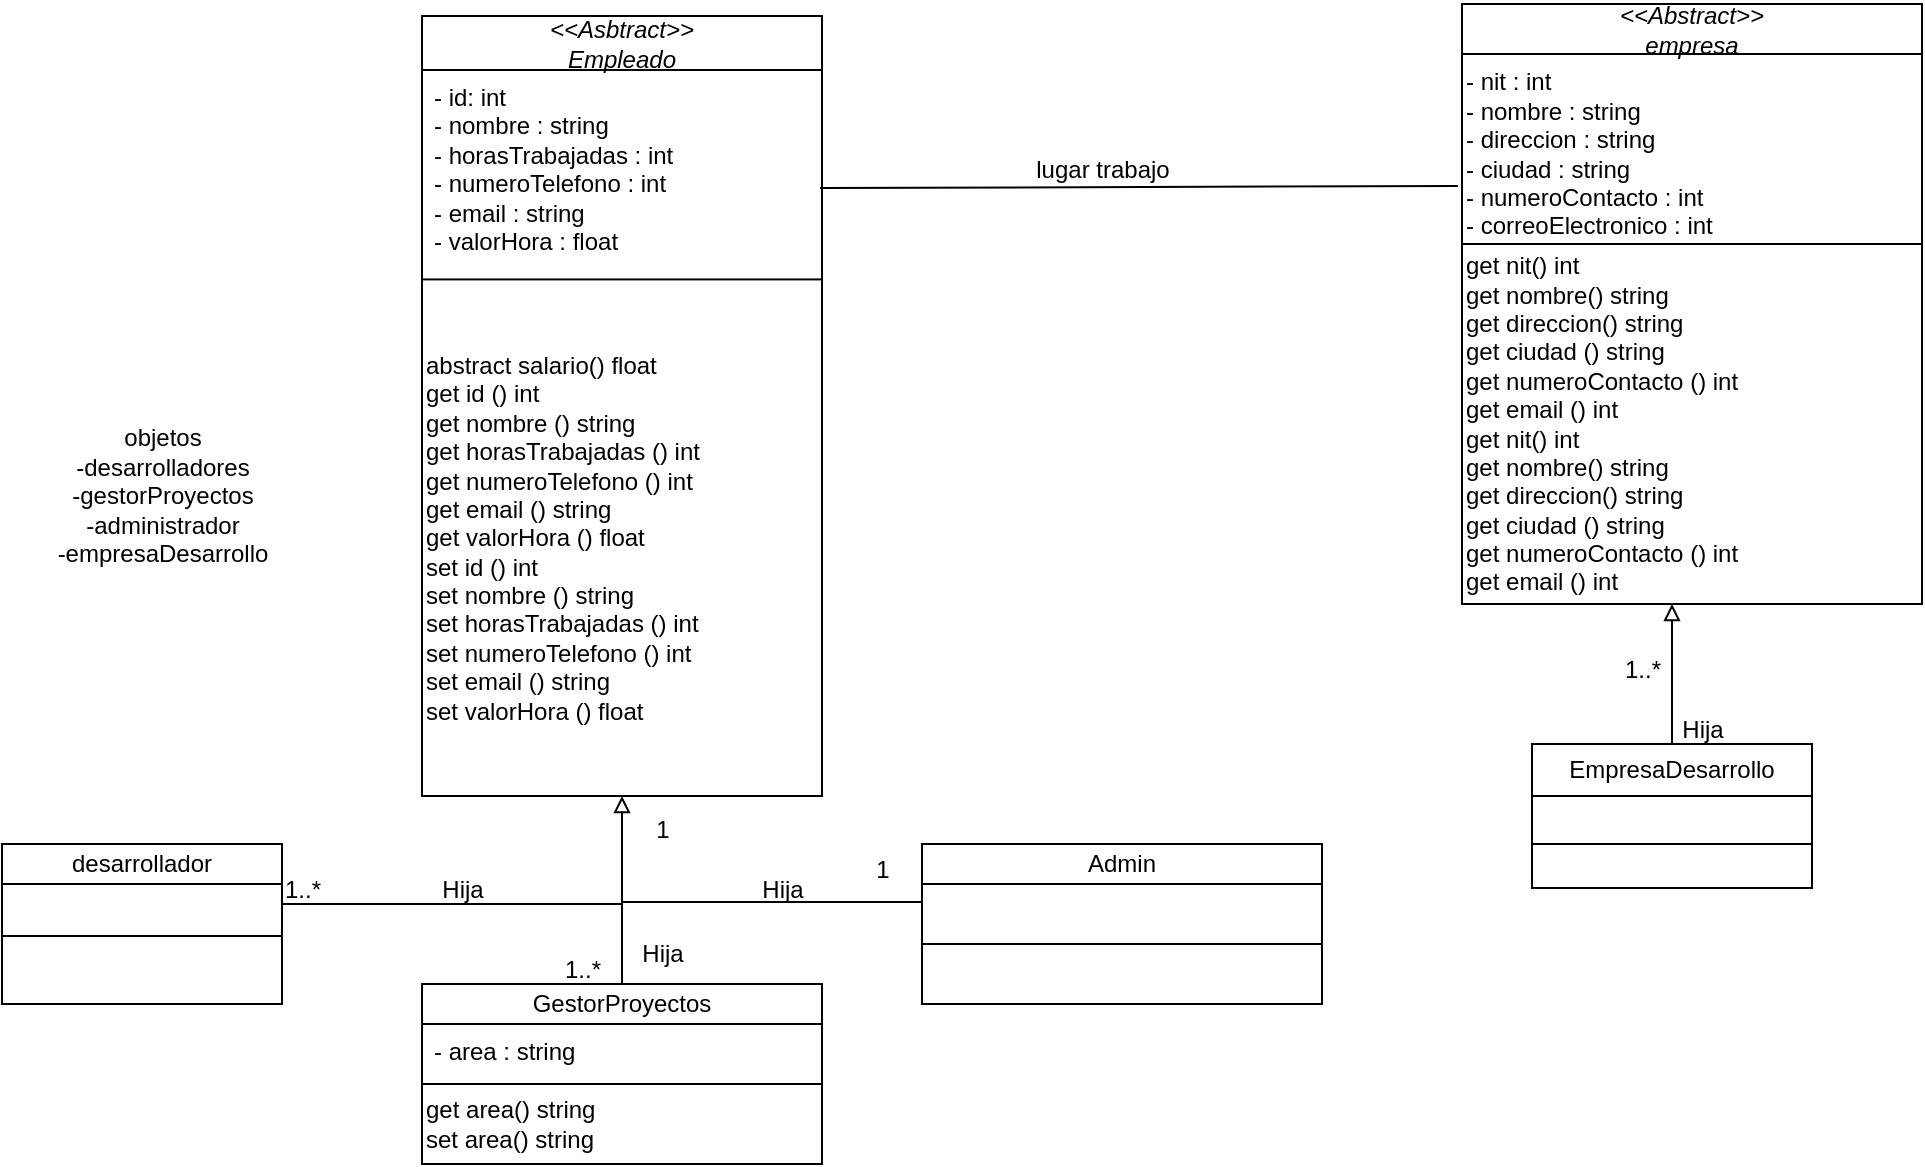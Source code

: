 <mxfile version="27.1.5">
  <diagram id="C5RBs43oDa-KdzZeNtuy" name="Page-1">
    <mxGraphModel dx="1404" dy="1919" grid="1" gridSize="10" guides="1" tooltips="1" connect="1" arrows="1" fold="1" page="1" pageScale="1" pageWidth="827" pageHeight="1169" math="0" shadow="0">
      <root>
        <mxCell id="WIyWlLk6GJQsqaUBKTNV-0" />
        <mxCell id="WIyWlLk6GJQsqaUBKTNV-1" parent="WIyWlLk6GJQsqaUBKTNV-0" />
        <mxCell id="eQQbHNW9Zh0sPVYtzJ5o-6" value="objetos&lt;div&gt;-desarrolladores&lt;/div&gt;&lt;div&gt;-gestorProyectos&lt;/div&gt;&lt;div&gt;-administrador&lt;/div&gt;&lt;div&gt;-empresaDesarrollo&lt;/div&gt;&lt;div&gt;&lt;br&gt;&lt;/div&gt;" style="text;html=1;align=center;verticalAlign=middle;resizable=0;points=[];autosize=1;strokeColor=none;fillColor=none;" parent="WIyWlLk6GJQsqaUBKTNV-1" vertex="1">
          <mxGeometry x="35" y="-7" width="130" height="100" as="geometry" />
        </mxCell>
        <mxCell id="eQQbHNW9Zh0sPVYtzJ5o-22" value="" style="group" parent="WIyWlLk6GJQsqaUBKTNV-1" vertex="1" connectable="0">
          <mxGeometry x="20" y="210" width="140" height="80" as="geometry" />
        </mxCell>
        <mxCell id="eQQbHNW9Zh0sPVYtzJ5o-17" value="desarrollador" style="swimlane;fontStyle=0;childLayout=stackLayout;horizontal=1;startSize=20;fillColor=none;horizontalStack=0;resizeParent=1;resizeParentMax=0;resizeLast=0;collapsible=1;marginBottom=0;whiteSpace=wrap;html=1;" parent="eQQbHNW9Zh0sPVYtzJ5o-22" vertex="1">
          <mxGeometry width="140" height="46" as="geometry" />
        </mxCell>
        <mxCell id="eQQbHNW9Zh0sPVYtzJ5o-21" value="" style="html=1;whiteSpace=wrap;" parent="eQQbHNW9Zh0sPVYtzJ5o-22" vertex="1">
          <mxGeometry y="46" width="140" height="34" as="geometry" />
        </mxCell>
        <mxCell id="eQQbHNW9Zh0sPVYtzJ5o-40" value="" style="group" parent="WIyWlLk6GJQsqaUBKTNV-1" vertex="1" connectable="0">
          <mxGeometry x="230" y="280" width="200" height="90" as="geometry" />
        </mxCell>
        <mxCell id="eQQbHNW9Zh0sPVYtzJ5o-37" value="GestorProyectos" style="swimlane;fontStyle=0;childLayout=stackLayout;horizontal=1;startSize=20;fillColor=none;horizontalStack=0;resizeParent=1;resizeParentMax=0;resizeLast=0;collapsible=1;marginBottom=0;whiteSpace=wrap;html=1;movable=1;resizable=1;rotatable=1;deletable=1;editable=1;locked=0;connectable=1;" parent="eQQbHNW9Zh0sPVYtzJ5o-40" vertex="1">
          <mxGeometry width="200" height="50" as="geometry" />
        </mxCell>
        <mxCell id="eQQbHNW9Zh0sPVYtzJ5o-38" value="&lt;div&gt;- area : string&lt;/div&gt;&lt;div&gt;&lt;br&gt;&lt;/div&gt;" style="text;strokeColor=none;fillColor=none;align=left;verticalAlign=top;spacingLeft=4;spacingRight=4;overflow=hidden;rotatable=1;points=[[0,0.5],[1,0.5]];portConstraint=eastwest;whiteSpace=wrap;html=1;movable=1;resizable=1;deletable=1;editable=1;locked=0;connectable=1;" parent="eQQbHNW9Zh0sPVYtzJ5o-37" vertex="1">
          <mxGeometry y="20" width="200" height="30" as="geometry" />
        </mxCell>
        <mxCell id="eQQbHNW9Zh0sPVYtzJ5o-39" value="get area() string&lt;div&gt;set area() string&lt;/div&gt;" style="html=1;whiteSpace=wrap;movable=1;resizable=1;rotatable=1;deletable=1;editable=1;locked=0;connectable=1;align=left;" parent="eQQbHNW9Zh0sPVYtzJ5o-40" vertex="1">
          <mxGeometry y="50" width="200" height="40" as="geometry" />
        </mxCell>
        <mxCell id="eQQbHNW9Zh0sPVYtzJ5o-43" value="Admin" style="swimlane;fontStyle=0;childLayout=stackLayout;horizontal=1;startSize=20;fillColor=none;horizontalStack=0;resizeParent=1;resizeParentMax=0;resizeLast=0;collapsible=1;marginBottom=0;whiteSpace=wrap;html=1;movable=1;resizable=1;rotatable=1;deletable=1;editable=1;locked=0;connectable=1;container=0;" parent="WIyWlLk6GJQsqaUBKTNV-1" vertex="1">
          <mxGeometry x="480" y="210" width="200" height="50" as="geometry" />
        </mxCell>
        <mxCell id="eQQbHNW9Zh0sPVYtzJ5o-44" value="&lt;div&gt;&lt;br&gt;&lt;/div&gt;" style="text;strokeColor=none;fillColor=none;align=left;verticalAlign=top;spacingLeft=4;spacingRight=4;overflow=hidden;rotatable=1;points=[[0,0.5],[1,0.5]];portConstraint=eastwest;whiteSpace=wrap;html=1;movable=1;resizable=1;deletable=1;editable=1;locked=0;connectable=1;" parent="eQQbHNW9Zh0sPVYtzJ5o-43" vertex="1">
          <mxGeometry y="20" width="200" height="30" as="geometry" />
        </mxCell>
        <mxCell id="eQQbHNW9Zh0sPVYtzJ5o-45" value="" style="html=1;whiteSpace=wrap;movable=1;resizable=1;rotatable=1;deletable=1;editable=1;locked=0;connectable=1;align=left;container=0;" parent="WIyWlLk6GJQsqaUBKTNV-1" vertex="1">
          <mxGeometry x="480" y="260" width="200" height="30" as="geometry" />
        </mxCell>
        <mxCell id="9xxrq-12cL4ipkR8ukaH-4" value="" style="group" parent="WIyWlLk6GJQsqaUBKTNV-1" vertex="1" connectable="0">
          <mxGeometry x="785" y="160" width="140" height="72" as="geometry" />
        </mxCell>
        <mxCell id="eQQbHNW9Zh0sPVYtzJ5o-58" value="EmpresaDesarrollo" style="swimlane;fontStyle=0;childLayout=stackLayout;horizontal=1;startSize=26;fillColor=none;horizontalStack=0;resizeParent=1;resizeParentMax=0;resizeLast=0;collapsible=1;marginBottom=0;whiteSpace=wrap;html=1;" parent="9xxrq-12cL4ipkR8ukaH-4" vertex="1">
          <mxGeometry width="140" height="52" as="geometry" />
        </mxCell>
        <mxCell id="eQQbHNW9Zh0sPVYtzJ5o-62" value="" style="html=1;whiteSpace=wrap;" parent="9xxrq-12cL4ipkR8ukaH-4" vertex="1">
          <mxGeometry y="50" width="140" height="22" as="geometry" />
        </mxCell>
        <mxCell id="9xxrq-12cL4ipkR8ukaH-5" value="" style="group" parent="WIyWlLk6GJQsqaUBKTNV-1" vertex="1" connectable="0">
          <mxGeometry x="750" y="-210" width="230" height="300" as="geometry" />
        </mxCell>
        <mxCell id="eQQbHNW9Zh0sPVYtzJ5o-50" value="&lt;i&gt;&amp;lt;&amp;lt;Abstract&amp;gt;&amp;gt;&lt;/i&gt;&lt;div&gt;&lt;i&gt;empresa&lt;/i&gt;&lt;/div&gt;" style="swimlane;fontStyle=0;childLayout=stackLayout;horizontal=1;startSize=25;fillColor=none;horizontalStack=0;resizeParent=1;resizeParentMax=0;resizeLast=0;collapsible=1;marginBottom=0;whiteSpace=wrap;html=1;" parent="9xxrq-12cL4ipkR8ukaH-5" vertex="1">
          <mxGeometry width="230" height="125" as="geometry" />
        </mxCell>
        <mxCell id="eQQbHNW9Zh0sPVYtzJ5o-54" value="- nit : int&lt;div&gt;- nombre : string&lt;/div&gt;&lt;div&gt;- direccion : string&lt;/div&gt;&lt;div&gt;- ciudad : string&lt;/div&gt;&lt;div&gt;- numeroContacto : int&lt;/div&gt;&lt;div&gt;- correoElectronico : int&lt;/div&gt;" style="text;html=1;align=left;verticalAlign=middle;resizable=0;points=[];autosize=1;strokeColor=none;fillColor=none;" parent="eQQbHNW9Zh0sPVYtzJ5o-50" vertex="1">
          <mxGeometry y="25" width="230" height="100" as="geometry" />
        </mxCell>
        <mxCell id="eQQbHNW9Zh0sPVYtzJ5o-51" value="get nit() int&lt;div&gt;get nombre() string&lt;/div&gt;&lt;div&gt;get direccion() string&lt;/div&gt;&lt;div&gt;get ciudad () string&lt;/div&gt;&lt;div&gt;get numeroContacto () int&lt;/div&gt;&lt;div&gt;get email () int&lt;br&gt;&lt;div&gt;get nit() int&lt;div&gt;get nombre() string&lt;/div&gt;&lt;div&gt;get direccion() string&lt;/div&gt;&lt;div&gt;get ciudad () string&lt;/div&gt;&lt;div&gt;get numeroContacto () int&lt;/div&gt;&lt;div&gt;get email () int&lt;/div&gt;&lt;/div&gt;&lt;/div&gt;" style="html=1;whiteSpace=wrap;align=left;" parent="9xxrq-12cL4ipkR8ukaH-5" vertex="1">
          <mxGeometry y="120" width="230" height="180" as="geometry" />
        </mxCell>
        <mxCell id="eQQbHNW9Zh0sPVYtzJ5o-12" value="&lt;i&gt;&amp;lt;&amp;lt;Asbtract&amp;gt;&amp;gt;&lt;/i&gt;&lt;div&gt;&lt;i&gt;Empleado&lt;/i&gt;&lt;/div&gt;" style="swimlane;fontStyle=0;childLayout=stackLayout;horizontal=1;startSize=27;fillColor=none;horizontalStack=0;resizeParent=1;resizeParentMax=0;resizeLast=0;collapsible=1;marginBottom=0;whiteSpace=wrap;html=1;movable=1;resizable=1;rotatable=1;deletable=1;editable=1;locked=0;connectable=1;" parent="WIyWlLk6GJQsqaUBKTNV-1" vertex="1">
          <mxGeometry x="230" y="-204" width="200" height="390" as="geometry" />
        </mxCell>
        <mxCell id="eQQbHNW9Zh0sPVYtzJ5o-23" value="" style="group" parent="eQQbHNW9Zh0sPVYtzJ5o-12" vertex="1" connectable="0">
          <mxGeometry y="27" width="200" height="363" as="geometry" />
        </mxCell>
        <mxCell id="eQQbHNW9Zh0sPVYtzJ5o-14" value="- id: int&lt;div&gt;- nombre : string&lt;/div&gt;&lt;div&gt;- horasTrabajadas : int&lt;/div&gt;&lt;div&gt;- numeroTelefono : int&lt;/div&gt;&lt;div&gt;- email : string&lt;/div&gt;&lt;div&gt;- valorHora : float&lt;/div&gt;" style="text;strokeColor=none;fillColor=none;align=left;verticalAlign=top;spacingLeft=4;spacingRight=4;overflow=hidden;rotatable=1;points=[[0,0.5],[1,0.5]];portConstraint=eastwest;whiteSpace=wrap;html=1;movable=1;resizable=1;deletable=1;editable=1;locked=0;connectable=1;" parent="eQQbHNW9Zh0sPVYtzJ5o-23" vertex="1">
          <mxGeometry width="200" height="93.514" as="geometry" />
        </mxCell>
        <mxCell id="eQQbHNW9Zh0sPVYtzJ5o-16" value="abstract salario() float&lt;div&gt;get id () int&lt;/div&gt;&lt;div&gt;get nombre () string&lt;/div&gt;&lt;div&gt;get horasTrabajadas () int&lt;/div&gt;&lt;div&gt;get numeroTelefono () int&lt;/div&gt;&lt;div&gt;get email () string&lt;/div&gt;&lt;div&gt;get valorHora () float&lt;/div&gt;&lt;div&gt;set id () int&lt;/div&gt;&lt;div&gt;set nombre () string&lt;/div&gt;&lt;div&gt;set horasTrabajadas () int&lt;/div&gt;&lt;div&gt;set numeroTelefono () int&lt;/div&gt;&lt;div&gt;set email () string&lt;/div&gt;&lt;div&gt;set valorHora () float&lt;/div&gt;" style="html=1;whiteSpace=wrap;movable=1;resizable=1;rotatable=1;deletable=1;editable=1;locked=0;connectable=1;align=left;" parent="eQQbHNW9Zh0sPVYtzJ5o-23" vertex="1">
          <mxGeometry y="104.71" width="200" height="258.29" as="geometry" />
        </mxCell>
        <mxCell id="WPmYw8WOiibDLwitrktp-15" value="" style="endArrow=none;html=1;rounded=0;entryX=0.5;entryY=0;entryDx=0;entryDy=0;startArrow=block;startFill=0;exitX=0.5;exitY=1;exitDx=0;exitDy=0;" edge="1" parent="WIyWlLk6GJQsqaUBKTNV-1" source="eQQbHNW9Zh0sPVYtzJ5o-12" target="eQQbHNW9Zh0sPVYtzJ5o-37">
          <mxGeometry width="50" height="50" relative="1" as="geometry">
            <mxPoint x="410" y="210" as="sourcePoint" />
            <mxPoint x="600" y="290" as="targetPoint" />
          </mxGeometry>
        </mxCell>
        <mxCell id="WPmYw8WOiibDLwitrktp-16" value="" style="endArrow=none;html=1;rounded=0;entryX=0;entryY=0.3;entryDx=0;entryDy=0;entryPerimeter=0;" edge="1" parent="WIyWlLk6GJQsqaUBKTNV-1" target="eQQbHNW9Zh0sPVYtzJ5o-44">
          <mxGeometry width="50" height="50" relative="1" as="geometry">
            <mxPoint x="330" y="239" as="sourcePoint" />
            <mxPoint x="340" y="196" as="targetPoint" />
          </mxGeometry>
        </mxCell>
        <mxCell id="WPmYw8WOiibDLwitrktp-17" value="" style="endArrow=none;html=1;rounded=0;" edge="1" parent="WIyWlLk6GJQsqaUBKTNV-1">
          <mxGeometry width="50" height="50" relative="1" as="geometry">
            <mxPoint x="330" y="240" as="sourcePoint" />
            <mxPoint x="160" y="240" as="targetPoint" />
          </mxGeometry>
        </mxCell>
        <mxCell id="WPmYw8WOiibDLwitrktp-18" value="" style="endArrow=none;html=1;rounded=0;startArrow=block;startFill=0;entryX=0.5;entryY=0;entryDx=0;entryDy=0;" edge="1" parent="WIyWlLk6GJQsqaUBKTNV-1" target="eQQbHNW9Zh0sPVYtzJ5o-58">
          <mxGeometry width="50" height="50" relative="1" as="geometry">
            <mxPoint x="855" y="90" as="sourcePoint" />
            <mxPoint x="600" y="30" as="targetPoint" />
          </mxGeometry>
        </mxCell>
        <mxCell id="WPmYw8WOiibDLwitrktp-19" value="" style="endArrow=none;html=1;rounded=0;entryX=-0.009;entryY=0.66;entryDx=0;entryDy=0;entryPerimeter=0;exitX=0.995;exitY=0.631;exitDx=0;exitDy=0;exitPerimeter=0;" edge="1" parent="WIyWlLk6GJQsqaUBKTNV-1" source="eQQbHNW9Zh0sPVYtzJ5o-14" target="eQQbHNW9Zh0sPVYtzJ5o-54">
          <mxGeometry width="50" height="50" relative="1" as="geometry">
            <mxPoint x="550" y="80" as="sourcePoint" />
            <mxPoint x="600" y="30" as="targetPoint" />
          </mxGeometry>
        </mxCell>
        <mxCell id="WPmYw8WOiibDLwitrktp-20" value="Hija" style="text;html=1;align=center;verticalAlign=middle;resizable=0;points=[];autosize=1;strokeColor=none;fillColor=none;" vertex="1" parent="WIyWlLk6GJQsqaUBKTNV-1">
          <mxGeometry x="390" y="218" width="40" height="30" as="geometry" />
        </mxCell>
        <mxCell id="WPmYw8WOiibDLwitrktp-21" value="Hija" style="text;html=1;align=center;verticalAlign=middle;resizable=0;points=[];autosize=1;strokeColor=none;fillColor=none;" vertex="1" parent="WIyWlLk6GJQsqaUBKTNV-1">
          <mxGeometry x="330" y="250" width="40" height="30" as="geometry" />
        </mxCell>
        <mxCell id="WPmYw8WOiibDLwitrktp-22" value="Hija" style="text;html=1;align=center;verticalAlign=middle;resizable=0;points=[];autosize=1;strokeColor=none;fillColor=none;" vertex="1" parent="WIyWlLk6GJQsqaUBKTNV-1">
          <mxGeometry x="230" y="218" width="40" height="30" as="geometry" />
        </mxCell>
        <mxCell id="WPmYw8WOiibDLwitrktp-23" value="lugar trabajo" style="text;html=1;align=center;verticalAlign=middle;resizable=0;points=[];autosize=1;strokeColor=none;fillColor=none;" vertex="1" parent="WIyWlLk6GJQsqaUBKTNV-1">
          <mxGeometry x="525" y="-142" width="90" height="30" as="geometry" />
        </mxCell>
        <mxCell id="WPmYw8WOiibDLwitrktp-24" value="Hija" style="text;html=1;align=center;verticalAlign=middle;resizable=0;points=[];autosize=1;strokeColor=none;fillColor=none;" vertex="1" parent="WIyWlLk6GJQsqaUBKTNV-1">
          <mxGeometry x="850" y="138" width="40" height="30" as="geometry" />
        </mxCell>
        <mxCell id="WPmYw8WOiibDLwitrktp-25" value="1..*" style="text;html=1;align=center;verticalAlign=middle;resizable=0;points=[];autosize=1;strokeColor=none;fillColor=none;" vertex="1" parent="WIyWlLk6GJQsqaUBKTNV-1">
          <mxGeometry x="150" y="218" width="40" height="30" as="geometry" />
        </mxCell>
        <mxCell id="WPmYw8WOiibDLwitrktp-26" value="1..*" style="text;html=1;align=center;verticalAlign=middle;resizable=0;points=[];autosize=1;strokeColor=none;fillColor=none;" vertex="1" parent="WIyWlLk6GJQsqaUBKTNV-1">
          <mxGeometry x="290" y="258" width="40" height="30" as="geometry" />
        </mxCell>
        <mxCell id="WPmYw8WOiibDLwitrktp-27" value="1" style="text;html=1;align=center;verticalAlign=middle;resizable=0;points=[];autosize=1;strokeColor=none;fillColor=none;" vertex="1" parent="WIyWlLk6GJQsqaUBKTNV-1">
          <mxGeometry x="445" y="208" width="30" height="30" as="geometry" />
        </mxCell>
        <mxCell id="WPmYw8WOiibDLwitrktp-28" value="1" style="text;html=1;align=center;verticalAlign=middle;resizable=0;points=[];autosize=1;strokeColor=none;fillColor=none;" vertex="1" parent="WIyWlLk6GJQsqaUBKTNV-1">
          <mxGeometry x="335" y="188" width="30" height="30" as="geometry" />
        </mxCell>
        <mxCell id="WPmYw8WOiibDLwitrktp-30" value="1..*" style="text;html=1;align=center;verticalAlign=middle;resizable=0;points=[];autosize=1;strokeColor=none;fillColor=none;" vertex="1" parent="WIyWlLk6GJQsqaUBKTNV-1">
          <mxGeometry x="820" y="108" width="40" height="30" as="geometry" />
        </mxCell>
      </root>
    </mxGraphModel>
  </diagram>
</mxfile>
